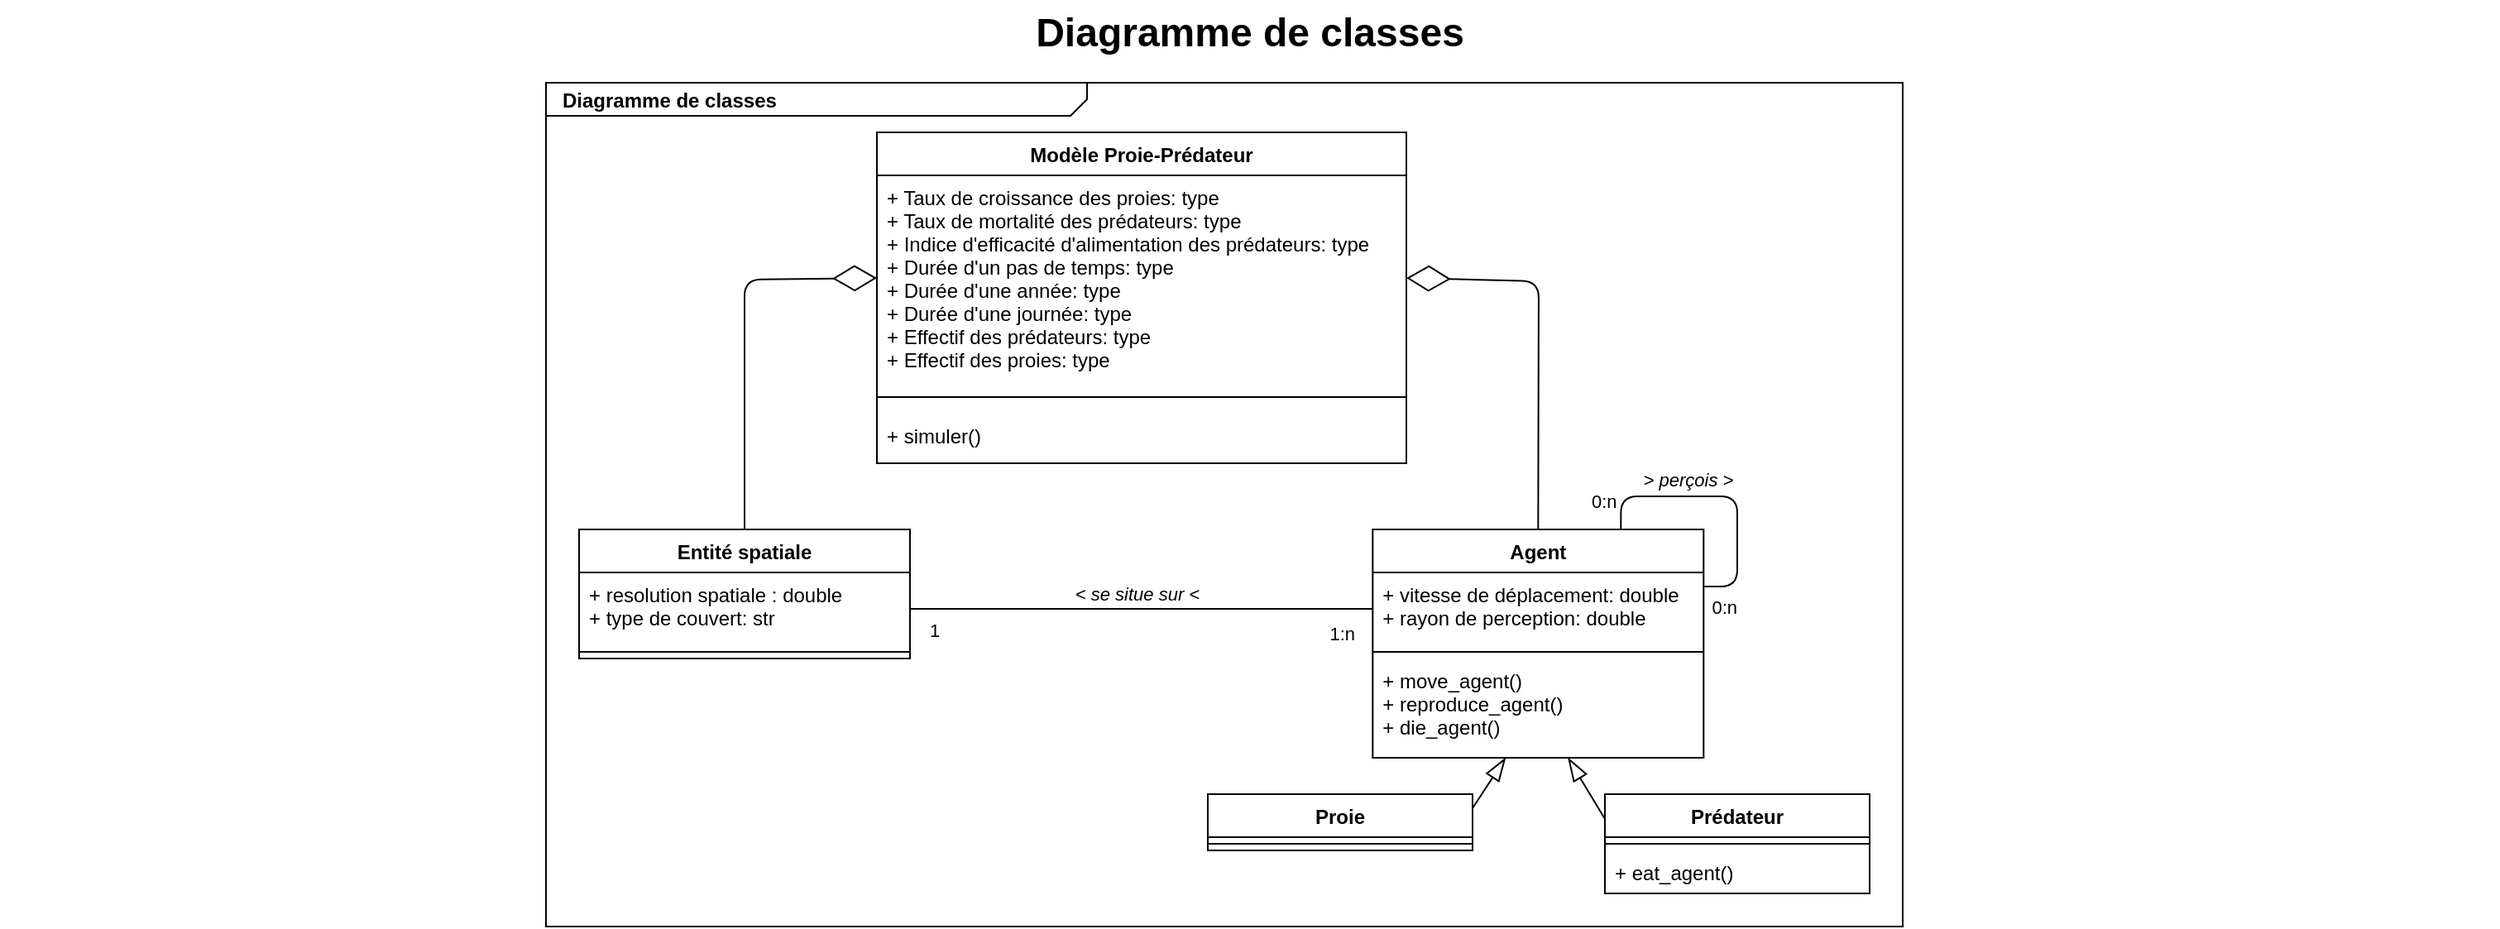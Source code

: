 <mxfile version="14.2.2" type="github" pages="3">
  <diagram name="Diagramme de classes" id="929967ad-93f9-6ef4-fab6-5d389245f69c">
    <mxGraphModel dx="1422" dy="808" grid="1" gridSize="10" guides="1" tooltips="1" connect="1" arrows="1" fold="1" page="1" pageScale="1.5" pageWidth="1169" pageHeight="826" background="none" math="0" shadow="0">
      <root>
        <mxCell id="0" style=";html=1;" />
        <mxCell id="1" style=";html=1;" parent="0" />
        <mxCell id="1672d66443f91eb5-1" value="&lt;p style=&quot;margin: 0px ; margin-top: 4px ; margin-left: 10px ; text-align: left&quot;&gt;&lt;b&gt;Diagramme de classes&lt;/b&gt;&lt;/p&gt;" style="html=1;strokeWidth=1;shape=mxgraph.sysml.package;html=1;overflow=fill;whiteSpace=wrap;fillColor=none;gradientColor=none;fontSize=12;align=center;labelX=327.64;" parent="1" vertex="1">
          <mxGeometry x="450" y="90" width="820" height="510" as="geometry" />
        </mxCell>
        <mxCell id="1672d66443f91eb5-23" value="Diagramme de classes" style="text;strokeColor=none;fillColor=none;html=1;fontSize=24;fontStyle=1;verticalAlign=middle;align=center;" parent="1" vertex="1">
          <mxGeometry x="120" y="40" width="1510" height="40" as="geometry" />
        </mxCell>
        <mxCell id="xyG2iwaesJb4Cfw7W2-A-1" value="Modèle Proie-Prédateur" style="swimlane;fontStyle=1;align=center;verticalAlign=top;childLayout=stackLayout;horizontal=1;startSize=26;horizontalStack=0;resizeParent=1;resizeParentMax=0;resizeLast=0;collapsible=1;marginBottom=0;" parent="1" vertex="1">
          <mxGeometry x="650" y="120" width="320" height="200" as="geometry" />
        </mxCell>
        <mxCell id="xyG2iwaesJb4Cfw7W2-A-2" value="+ Taux de croissance des proies: type&#xa;+ Taux de mortalité des prédateurs: type&#xa;+ Indice d&#39;efficacité d&#39;alimentation des prédateurs: type&#xa;+ Durée d&#39;un pas de temps: type&#xa;+ Durée d&#39;une année: type&#xa;+ Durée d&#39;une journée: type&#xa;+ Effectif des prédateurs: type&#xa;+ Effectif des proies: type" style="text;strokeColor=none;fillColor=none;align=left;verticalAlign=top;spacingLeft=4;spacingRight=4;overflow=hidden;rotatable=0;points=[[0,0.5],[1,0.5]];portConstraint=eastwest;" parent="xyG2iwaesJb4Cfw7W2-A-1" vertex="1">
          <mxGeometry y="26" width="320" height="124" as="geometry" />
        </mxCell>
        <mxCell id="xyG2iwaesJb4Cfw7W2-A-3" value="" style="line;strokeWidth=1;fillColor=none;align=left;verticalAlign=middle;spacingTop=-1;spacingLeft=3;spacingRight=3;rotatable=0;labelPosition=right;points=[];portConstraint=eastwest;" parent="xyG2iwaesJb4Cfw7W2-A-1" vertex="1">
          <mxGeometry y="150" width="320" height="20" as="geometry" />
        </mxCell>
        <mxCell id="xyG2iwaesJb4Cfw7W2-A-4" value="+ simuler()" style="text;strokeColor=none;fillColor=none;align=left;verticalAlign=top;spacingLeft=4;spacingRight=4;overflow=hidden;rotatable=0;points=[[0,0.5],[1,0.5]];portConstraint=eastwest;" parent="xyG2iwaesJb4Cfw7W2-A-1" vertex="1">
          <mxGeometry y="170" width="320" height="30" as="geometry" />
        </mxCell>
        <mxCell id="xyG2iwaesJb4Cfw7W2-A-5" value="Entité spatiale" style="swimlane;fontStyle=1;align=center;verticalAlign=top;childLayout=stackLayout;horizontal=1;startSize=26;horizontalStack=0;resizeParent=1;resizeParentMax=0;resizeLast=0;collapsible=1;marginBottom=0;" parent="1" vertex="1">
          <mxGeometry x="470" y="360" width="200" height="78" as="geometry" />
        </mxCell>
        <mxCell id="xyG2iwaesJb4Cfw7W2-A-6" value="+ resolution spatiale : double&#xa;+ type de couvert: str" style="text;strokeColor=none;fillColor=none;align=left;verticalAlign=top;spacingLeft=4;spacingRight=4;overflow=hidden;rotatable=0;points=[[0,0.5],[1,0.5]];portConstraint=eastwest;" parent="xyG2iwaesJb4Cfw7W2-A-5" vertex="1">
          <mxGeometry y="26" width="200" height="44" as="geometry" />
        </mxCell>
        <mxCell id="xyG2iwaesJb4Cfw7W2-A-7" value="" style="line;strokeWidth=1;fillColor=none;align=left;verticalAlign=middle;spacingTop=-1;spacingLeft=3;spacingRight=3;rotatable=0;labelPosition=right;points=[];portConstraint=eastwest;" parent="xyG2iwaesJb4Cfw7W2-A-5" vertex="1">
          <mxGeometry y="70" width="200" height="8" as="geometry" />
        </mxCell>
        <mxCell id="xyG2iwaesJb4Cfw7W2-A-9" value="Agent" style="swimlane;fontStyle=1;align=center;verticalAlign=top;childLayout=stackLayout;horizontal=1;startSize=26;horizontalStack=0;resizeParent=1;resizeParentMax=0;resizeLast=0;collapsible=1;marginBottom=0;" parent="1" vertex="1">
          <mxGeometry x="949.66" y="360" width="200" height="138" as="geometry" />
        </mxCell>
        <mxCell id="xyG2iwaesJb4Cfw7W2-A-10" value="+ vitesse de déplacement: double&#xa;+ rayon de perception: double" style="text;strokeColor=none;fillColor=none;align=left;verticalAlign=top;spacingLeft=4;spacingRight=4;overflow=hidden;rotatable=0;points=[[0,0.5],[1,0.5]];portConstraint=eastwest;" parent="xyG2iwaesJb4Cfw7W2-A-9" vertex="1">
          <mxGeometry y="26" width="200" height="44" as="geometry" />
        </mxCell>
        <mxCell id="xyG2iwaesJb4Cfw7W2-A-11" value="" style="line;strokeWidth=1;fillColor=none;align=left;verticalAlign=middle;spacingTop=-1;spacingLeft=3;spacingRight=3;rotatable=0;labelPosition=right;points=[];portConstraint=eastwest;" parent="xyG2iwaesJb4Cfw7W2-A-9" vertex="1">
          <mxGeometry y="70" width="200" height="8" as="geometry" />
        </mxCell>
        <mxCell id="xyG2iwaesJb4Cfw7W2-A-12" value="+ move_agent()&#xa;+ reproduce_agent()&#xa;+ die_agent()" style="text;strokeColor=none;fillColor=none;align=left;verticalAlign=top;spacingLeft=4;spacingRight=4;overflow=hidden;rotatable=0;points=[[0,0.5],[1,0.5]];portConstraint=eastwest;" parent="xyG2iwaesJb4Cfw7W2-A-9" vertex="1">
          <mxGeometry y="78" width="200" height="60" as="geometry" />
        </mxCell>
        <mxCell id="xyG2iwaesJb4Cfw7W2-A-13" value="Proie" style="swimlane;fontStyle=1;align=center;verticalAlign=top;childLayout=stackLayout;horizontal=1;startSize=26;horizontalStack=0;resizeParent=1;resizeParentMax=0;resizeLast=0;collapsible=1;marginBottom=0;" parent="1" vertex="1">
          <mxGeometry x="850" y="520" width="160" height="34" as="geometry" />
        </mxCell>
        <mxCell id="xyG2iwaesJb4Cfw7W2-A-15" value="" style="line;strokeWidth=1;fillColor=none;align=left;verticalAlign=middle;spacingTop=-1;spacingLeft=3;spacingRight=3;rotatable=0;labelPosition=right;points=[];portConstraint=eastwest;" parent="xyG2iwaesJb4Cfw7W2-A-13" vertex="1">
          <mxGeometry y="26" width="160" height="8" as="geometry" />
        </mxCell>
        <mxCell id="xyG2iwaesJb4Cfw7W2-A-17" value="Prédateur" style="swimlane;fontStyle=1;align=center;verticalAlign=top;childLayout=stackLayout;horizontal=1;startSize=26;horizontalStack=0;resizeParent=1;resizeParentMax=0;resizeLast=0;collapsible=1;marginBottom=0;" parent="1" vertex="1">
          <mxGeometry x="1090" y="520" width="160" height="60" as="geometry" />
        </mxCell>
        <mxCell id="xyG2iwaesJb4Cfw7W2-A-19" value="" style="line;strokeWidth=1;fillColor=none;align=left;verticalAlign=middle;spacingTop=-1;spacingLeft=3;spacingRight=3;rotatable=0;labelPosition=right;points=[];portConstraint=eastwest;" parent="xyG2iwaesJb4Cfw7W2-A-17" vertex="1">
          <mxGeometry y="26" width="160" height="8" as="geometry" />
        </mxCell>
        <mxCell id="xyG2iwaesJb4Cfw7W2-A-20" value="+ eat_agent()" style="text;strokeColor=none;fillColor=none;align=left;verticalAlign=top;spacingLeft=4;spacingRight=4;overflow=hidden;rotatable=0;points=[[0,0.5],[1,0.5]];portConstraint=eastwest;" parent="xyG2iwaesJb4Cfw7W2-A-17" vertex="1">
          <mxGeometry y="34" width="160" height="26" as="geometry" />
        </mxCell>
        <mxCell id="xyG2iwaesJb4Cfw7W2-A-31" value="" style="endArrow=diamondThin;endFill=0;endSize=24;html=1;shadow=0;entryX=1;entryY=0.5;entryDx=0;entryDy=0;exitX=0.5;exitY=0;exitDx=0;exitDy=0;" parent="1" source="xyG2iwaesJb4Cfw7W2-A-9" target="xyG2iwaesJb4Cfw7W2-A-2" edge="1">
          <mxGeometry width="160" relative="1" as="geometry">
            <mxPoint x="1040" y="320" as="sourcePoint" />
            <mxPoint x="1020" y="170" as="targetPoint" />
            <Array as="points">
              <mxPoint x="1050" y="210" />
            </Array>
          </mxGeometry>
        </mxCell>
        <mxCell id="xyG2iwaesJb4Cfw7W2-A-32" value="" style="endArrow=diamondThin;endFill=0;endSize=24;html=1;shadow=0;exitX=0.5;exitY=0;exitDx=0;exitDy=0;entryX=0;entryY=0.5;entryDx=0;entryDy=0;" parent="1" source="xyG2iwaesJb4Cfw7W2-A-5" target="xyG2iwaesJb4Cfw7W2-A-2" edge="1">
          <mxGeometry width="160" relative="1" as="geometry">
            <mxPoint x="800" y="430" as="sourcePoint" />
            <mxPoint x="960" y="430" as="targetPoint" />
            <Array as="points">
              <mxPoint x="570" y="209" />
            </Array>
          </mxGeometry>
        </mxCell>
        <mxCell id="xyG2iwaesJb4Cfw7W2-A-33" value="&lt;i&gt;&amp;lt; se situe sur &amp;lt;&lt;/i&gt;" style="endArrow=none;html=1;endSize=12;startArrow=none;startSize=14;startFill=0;edgeStyle=orthogonalEdgeStyle;shadow=0;entryX=0;entryY=0.5;entryDx=0;entryDy=0;exitX=1;exitY=0.5;exitDx=0;exitDy=0;endFill=0;" parent="1" source="xyG2iwaesJb4Cfw7W2-A-6" target="xyG2iwaesJb4Cfw7W2-A-10" edge="1">
          <mxGeometry x="0.053" y="13" relative="1" as="geometry">
            <mxPoint x="680" y="500" as="sourcePoint" />
            <mxPoint x="840" y="500" as="targetPoint" />
            <mxPoint x="-10" y="4" as="offset" />
          </mxGeometry>
        </mxCell>
        <mxCell id="xyG2iwaesJb4Cfw7W2-A-34" value="1" style="edgeLabel;resizable=0;html=1;align=left;verticalAlign=top;" parent="xyG2iwaesJb4Cfw7W2-A-33" connectable="0" vertex="1">
          <mxGeometry x="-1" relative="1" as="geometry">
            <mxPoint x="10" as="offset" />
          </mxGeometry>
        </mxCell>
        <mxCell id="xyG2iwaesJb4Cfw7W2-A-35" value="1:n" style="edgeLabel;resizable=0;html=1;align=right;verticalAlign=top;" parent="xyG2iwaesJb4Cfw7W2-A-33" connectable="0" vertex="1">
          <mxGeometry x="1" relative="1" as="geometry">
            <mxPoint x="-10" y="2" as="offset" />
          </mxGeometry>
        </mxCell>
        <mxCell id="z_pkJHjGNkmBGbpYLP2J-1" value="&lt;i&gt;&amp;gt; perçois &amp;gt;&lt;/i&gt;" style="endArrow=none;html=1;endSize=12;startArrow=none;startSize=14;startFill=0;edgeStyle=orthogonalEdgeStyle;exitX=0.75;exitY=0;exitDx=0;exitDy=0;endFill=0;entryX=1;entryY=0.25;entryDx=0;entryDy=0;" parent="1" source="xyG2iwaesJb4Cfw7W2-A-9" target="xyG2iwaesJb4Cfw7W2-A-9" edge="1">
          <mxGeometry x="-0.27" y="10" relative="1" as="geometry">
            <mxPoint x="859.66" y="390" as="sourcePoint" />
            <mxPoint x="1230" y="450" as="targetPoint" />
            <Array as="points">
              <mxPoint x="1100" y="340" />
              <mxPoint x="1170" y="340" />
              <mxPoint x="1170" y="395" />
            </Array>
            <mxPoint as="offset" />
          </mxGeometry>
        </mxCell>
        <mxCell id="z_pkJHjGNkmBGbpYLP2J-2" value="0:n" style="edgeLabel;resizable=0;html=1;align=left;verticalAlign=top;" parent="z_pkJHjGNkmBGbpYLP2J-1" connectable="0" vertex="1">
          <mxGeometry x="-1" relative="1" as="geometry">
            <mxPoint x="-19.66" y="-30" as="offset" />
          </mxGeometry>
        </mxCell>
        <mxCell id="z_pkJHjGNkmBGbpYLP2J-3" value="0:n" style="edgeLabel;resizable=0;html=1;align=right;verticalAlign=top;" parent="z_pkJHjGNkmBGbpYLP2J-1" connectable="0" vertex="1">
          <mxGeometry x="1" relative="1" as="geometry">
            <mxPoint x="20.55" as="offset" />
          </mxGeometry>
        </mxCell>
        <mxCell id="z_pkJHjGNkmBGbpYLP2J-13" value="" style="endArrow=blockThin;endFill=0;endSize=12;html=1;exitX=1;exitY=0.25;exitDx=0;exitDy=0;" parent="1" source="xyG2iwaesJb4Cfw7W2-A-13" target="xyG2iwaesJb4Cfw7W2-A-12" edge="1">
          <mxGeometry width="160" relative="1" as="geometry">
            <mxPoint x="920" y="530" as="sourcePoint" />
            <mxPoint x="1050" y="500" as="targetPoint" />
          </mxGeometry>
        </mxCell>
        <mxCell id="z_pkJHjGNkmBGbpYLP2J-14" value="" style="endArrow=blockThin;endFill=0;endSize=12;html=1;exitX=0;exitY=0.25;exitDx=0;exitDy=0;" parent="1" source="xyG2iwaesJb4Cfw7W2-A-17" target="xyG2iwaesJb4Cfw7W2-A-12" edge="1">
          <mxGeometry width="160" relative="1" as="geometry">
            <mxPoint x="1017" y="545" as="sourcePoint" />
            <mxPoint x="1050" y="500" as="targetPoint" />
          </mxGeometry>
        </mxCell>
      </root>
    </mxGraphModel>
  </diagram>
  <diagram id="YJ96Q_ON8Nzq6S2icYte" name="Diagramme d&#39;activité">
    <mxGraphModel dx="2591" dy="808" grid="1" gridSize="10" guides="1" tooltips="1" connect="1" arrows="1" fold="1" page="1" pageScale="1" pageWidth="1169" pageHeight="827" math="0" shadow="0">
      <root>
        <mxCell id="-lD-G96jLOce70aQTZSf-0" />
        <mxCell id="-lD-G96jLOce70aQTZSf-1" parent="-lD-G96jLOce70aQTZSf-0" />
        <mxCell id="WAzPYX1y24yjzCGJKDm--48" value="" style="rounded=0;whiteSpace=wrap;html=1;fillColor=#ffe6cc;strokeColor=#d79b00;container=0;" parent="-lD-G96jLOce70aQTZSf-1" vertex="1">
          <mxGeometry x="-190" y="73.5" width="190" height="310" as="geometry" />
        </mxCell>
        <mxCell id="WAzPYX1y24yjzCGJKDm--46" value="" style="rounded=0;whiteSpace=wrap;html=1;fillColor=#dae8fc;strokeColor=#6c8ebf;container=0;" parent="-lD-G96jLOce70aQTZSf-1" vertex="1">
          <mxGeometry x="-450" y="73.5" width="250" height="400" as="geometry" />
        </mxCell>
        <mxCell id="Z-4e8niW3eHl1xLzVtCP-11" value="" style="rounded=0;whiteSpace=wrap;html=1;fillColor=#f5f5f5;strokeColor=#666666;fontColor=#333333;container=0;" parent="-lD-G96jLOce70aQTZSf-1" vertex="1">
          <mxGeometry x="-1169" y="190" width="260" height="300" as="geometry" />
        </mxCell>
        <mxCell id="Z-4e8niW3eHl1xLzVtCP-9" value="" style="rounded=0;whiteSpace=wrap;html=1;fillColor=#f8cecc;strokeColor=#b85450;container=0;" parent="-lD-G96jLOce70aQTZSf-1" vertex="1">
          <mxGeometry x="-899" y="190" width="230" height="300" as="geometry" />
        </mxCell>
        <mxCell id="Z-4e8niW3eHl1xLzVtCP-12" value="" style="rounded=0;whiteSpace=wrap;html=1;fillColor=#fff2cc;strokeColor=#d6b656;container=0;" parent="-lD-G96jLOce70aQTZSf-1" vertex="1">
          <mxGeometry x="-650" y="73.5" width="190" height="190" as="geometry" />
        </mxCell>
        <mxCell id="WAzPYX1y24yjzCGJKDm--4" style="edgeStyle=orthogonalEdgeStyle;rounded=0;orthogonalLoop=1;jettySize=auto;html=1;exitX=0.5;exitY=1;exitDx=0;exitDy=0;entryX=0.5;entryY=0;entryDx=0;entryDy=0;" parent="-lD-G96jLOce70aQTZSf-1" source="WAzPYX1y24yjzCGJKDm--0" target="WAzPYX1y24yjzCGJKDm--1" edge="1">
          <mxGeometry relative="1" as="geometry" />
        </mxCell>
        <mxCell id="WAzPYX1y24yjzCGJKDm--0" value="Initialisation du modèle" style="rounded=1;whiteSpace=wrap;html=1;fillColor=#d5e8d4;strokeColor=#82b366;container=0;" parent="-lD-G96jLOce70aQTZSf-1" vertex="1">
          <mxGeometry x="-1109" y="255" width="160" height="35" as="geometry" />
        </mxCell>
        <mxCell id="WAzPYX1y24yjzCGJKDm--3" style="edgeStyle=orthogonalEdgeStyle;rounded=0;orthogonalLoop=1;jettySize=auto;html=1;exitX=0.5;exitY=1;exitDx=0;exitDy=0;entryX=0.5;entryY=0;entryDx=0;entryDy=0;" parent="-lD-G96jLOce70aQTZSf-1" source="WAzPYX1y24yjzCGJKDm--1" target="WAzPYX1y24yjzCGJKDm--2" edge="1">
          <mxGeometry relative="1" as="geometry" />
        </mxCell>
        <mxCell id="amKlilrcHBDQMn_6ihRr-15" style="edgeStyle=orthogonalEdgeStyle;rounded=0;sketch=0;orthogonalLoop=1;jettySize=auto;html=1;exitX=1;exitY=0.5;exitDx=0;exitDy=0;entryX=0;entryY=0.75;entryDx=0;entryDy=0;shadow=0;startArrow=none;startFill=0;endArrow=classicThin;endFill=1;strokeColor=#000000;" parent="-lD-G96jLOce70aQTZSf-1" source="WAzPYX1y24yjzCGJKDm--1" target="Z-4e8niW3eHl1xLzVtCP-9" edge="1">
          <mxGeometry relative="1" as="geometry">
            <Array as="points">
              <mxPoint x="-930" y="407" />
              <mxPoint x="-930" y="415" />
            </Array>
          </mxGeometry>
        </mxCell>
        <mxCell id="WAzPYX1y24yjzCGJKDm--1" value="Simulation par pas de temps" style="rounded=1;whiteSpace=wrap;html=1;fillColor=#f8cecc;strokeColor=#b85450;container=0;" parent="-lD-G96jLOce70aQTZSf-1" vertex="1">
          <mxGeometry x="-1110" y="390" width="161" height="35" as="geometry" />
        </mxCell>
        <mxCell id="WAzPYX1y24yjzCGJKDm--2" value="" style="ellipse;html=1;shape=endState;fillColor=#000000;strokeColor=#ff0000;container=0;" parent="-lD-G96jLOce70aQTZSf-1" vertex="1">
          <mxGeometry x="-1044.5" y="444" width="30" height="30" as="geometry" />
        </mxCell>
        <mxCell id="WAzPYX1y24yjzCGJKDm--5" value="" style="ellipse;html=1;shape=startState;fillColor=#000000;strokeColor=#ff0000;container=0;" parent="-lD-G96jLOce70aQTZSf-1" vertex="1">
          <mxGeometry x="-1044" y="210" width="30" height="30" as="geometry" />
        </mxCell>
        <mxCell id="WAzPYX1y24yjzCGJKDm--6" value="" style="edgeStyle=orthogonalEdgeStyle;html=1;verticalAlign=bottom;endArrow=open;endSize=8;strokeColor=#ff0000;entryX=0.5;entryY=0;entryDx=0;entryDy=0;" parent="-lD-G96jLOce70aQTZSf-1" source="WAzPYX1y24yjzCGJKDm--5" target="WAzPYX1y24yjzCGJKDm--0" edge="1">
          <mxGeometry relative="1" as="geometry">
            <mxPoint x="-1029" y="280" as="targetPoint" />
          </mxGeometry>
        </mxCell>
        <mxCell id="WAzPYX1y24yjzCGJKDm--8" value="Modèle proie-prédateur&lt;br&gt;&lt;span style=&quot;font-weight: normal&quot;&gt;&lt;font style=&quot;font-size: 25px&quot;&gt;&lt;i&gt;Diagramme d&#39;activité&lt;/i&gt;&lt;/font&gt;&lt;/span&gt;" style="text;html=1;strokeColor=none;fillColor=none;align=center;verticalAlign=middle;whiteSpace=wrap;rounded=0;container=0;strokeWidth=2;fontSize=36;fontStyle=1;labelBorderColor=#000000;" parent="-lD-G96jLOce70aQTZSf-1" vertex="1">
          <mxGeometry x="-1160" y="10" width="490" height="230" as="geometry" />
        </mxCell>
        <mxCell id="WAzPYX1y24yjzCGJKDm--85" style="edgeStyle=orthogonalEdgeStyle;rounded=0;orthogonalLoop=1;jettySize=auto;html=1;exitX=0.5;exitY=1;exitDx=0;exitDy=0;entryX=0.5;entryY=0;entryDx=0;entryDy=0;endArrow=open;endFill=0;strokeColor=#FF3333;" parent="-lD-G96jLOce70aQTZSf-1" source="WAzPYX1y24yjzCGJKDm--11" target="WAzPYX1y24yjzCGJKDm--18" edge="1">
          <mxGeometry relative="1" as="geometry" />
        </mxCell>
        <mxCell id="OKeTrEq2GPXzOtGkaMHF-20" style="edgeStyle=orthogonalEdgeStyle;rounded=0;sketch=0;jumpSize=4;orthogonalLoop=1;jettySize=auto;html=1;exitX=1;exitY=0.5;exitDx=0;exitDy=0;entryX=0.25;entryY=0;entryDx=0;entryDy=0;shadow=0;startArrow=none;startFill=0;startSize=14;endArrow=classicThin;endFill=1;endSize=8;strokeColor=#000000;fontSize=36;" parent="-lD-G96jLOce70aQTZSf-1" source="WAzPYX1y24yjzCGJKDm--11" target="WAzPYX1y24yjzCGJKDm--53" edge="1">
          <mxGeometry relative="1" as="geometry">
            <Array as="points">
              <mxPoint x="-679" y="295" />
              <mxPoint x="-679" y="50" />
              <mxPoint x="-550" y="50" />
            </Array>
          </mxGeometry>
        </mxCell>
        <mxCell id="WAzPYX1y24yjzCGJKDm--11" value="Faire agir les proies" style="rounded=1;whiteSpace=wrap;html=1;fillColor=#fff2cc;strokeColor=#d6b656;container=0;" parent="-lD-G96jLOce70aQTZSf-1" vertex="1">
          <mxGeometry x="-864" y="270" width="160" height="50" as="geometry" />
        </mxCell>
        <mxCell id="WAzPYX1y24yjzCGJKDm--13" value="" style="ellipse;html=1;shape=endState;fillColor=#000000;strokeColor=#ff0000;container=0;" parent="-lD-G96jLOce70aQTZSf-1" vertex="1">
          <mxGeometry x="-799" y="450" width="30" height="30" as="geometry" />
        </mxCell>
        <mxCell id="WAzPYX1y24yjzCGJKDm--86" style="edgeStyle=orthogonalEdgeStyle;rounded=0;orthogonalLoop=1;jettySize=auto;html=1;exitX=0.5;exitY=1;exitDx=0;exitDy=0;entryX=0.5;entryY=0;entryDx=0;entryDy=0;endArrow=open;endFill=0;strokeColor=#FF3333;" parent="-lD-G96jLOce70aQTZSf-1" source="WAzPYX1y24yjzCGJKDm--18" edge="1">
          <mxGeometry relative="1" as="geometry">
            <mxPoint x="-784" y="390" as="targetPoint" />
          </mxGeometry>
        </mxCell>
        <mxCell id="OKeTrEq2GPXzOtGkaMHF-21" style="edgeStyle=orthogonalEdgeStyle;rounded=0;sketch=0;jumpSize=4;orthogonalLoop=1;jettySize=auto;html=1;exitX=1;exitY=0.5;exitDx=0;exitDy=0;entryX=0.5;entryY=0;entryDx=0;entryDy=0;shadow=0;startArrow=none;startFill=0;startSize=14;endArrow=classicThin;endFill=1;endSize=8;strokeColor=#000000;fontSize=36;" parent="-lD-G96jLOce70aQTZSf-1" source="WAzPYX1y24yjzCGJKDm--18" target="WAzPYX1y24yjzCGJKDm--46" edge="1">
          <mxGeometry relative="1" as="geometry">
            <Array as="points">
              <mxPoint x="-679" y="355" />
              <mxPoint x="-679" y="50" />
              <mxPoint x="-325" y="50" />
            </Array>
          </mxGeometry>
        </mxCell>
        <mxCell id="WAzPYX1y24yjzCGJKDm--18" value="Faire agir les prédateurs" style="rounded=1;whiteSpace=wrap;html=1;fillColor=#dae8fc;strokeColor=#6c8ebf;container=0;" parent="-lD-G96jLOce70aQTZSf-1" vertex="1">
          <mxGeometry x="-864" y="330" width="160" height="50" as="geometry" />
        </mxCell>
        <mxCell id="WAzPYX1y24yjzCGJKDm--88" style="edgeStyle=orthogonalEdgeStyle;rounded=0;orthogonalLoop=1;jettySize=auto;html=1;exitX=0.5;exitY=1;exitDx=0;exitDy=0;entryX=0.5;entryY=0;entryDx=0;entryDy=0;endArrow=open;endFill=0;strokeColor=#FF3333;" parent="-lD-G96jLOce70aQTZSf-1" source="WAzPYX1y24yjzCGJKDm--20" target="WAzPYX1y24yjzCGJKDm--13" edge="1">
          <mxGeometry relative="1" as="geometry" />
        </mxCell>
        <mxCell id="OKeTrEq2GPXzOtGkaMHF-26" style="edgeStyle=orthogonalEdgeStyle;rounded=0;sketch=0;jumpSize=4;orthogonalLoop=1;jettySize=auto;html=1;exitX=1;exitY=0.5;exitDx=0;exitDy=0;entryX=0.5;entryY=0;entryDx=0;entryDy=0;shadow=0;startArrow=none;startFill=0;startSize=14;endArrow=classicThin;endFill=1;endSize=8;strokeColor=#000000;fontSize=36;" parent="-lD-G96jLOce70aQTZSf-1" source="WAzPYX1y24yjzCGJKDm--20" target="WAzPYX1y24yjzCGJKDm--48" edge="1">
          <mxGeometry relative="1" as="geometry">
            <Array as="points">
              <mxPoint x="-679" y="415" />
              <mxPoint x="-679" y="50" />
              <mxPoint x="-95" y="50" />
            </Array>
          </mxGeometry>
        </mxCell>
        <mxCell id="WAzPYX1y24yjzCGJKDm--20" value="Faire le bilan journalier" style="rounded=1;whiteSpace=wrap;html=1;fillColor=#ffe6cc;strokeColor=#d79b00;container=0;" parent="-lD-G96jLOce70aQTZSf-1" vertex="1">
          <mxGeometry x="-864" y="390" width="160" height="50" as="geometry" />
        </mxCell>
        <mxCell id="WAzPYX1y24yjzCGJKDm--84" style="edgeStyle=orthogonalEdgeStyle;rounded=0;orthogonalLoop=1;jettySize=auto;html=1;exitX=0.5;exitY=1;exitDx=0;exitDy=0;entryX=0.5;entryY=0;entryDx=0;entryDy=0;endArrow=open;endFill=0;strokeColor=#FF3333;" parent="-lD-G96jLOce70aQTZSf-1" source="WAzPYX1y24yjzCGJKDm--74" target="WAzPYX1y24yjzCGJKDm--80" edge="1">
          <mxGeometry relative="1" as="geometry" />
        </mxCell>
        <mxCell id="WAzPYX1y24yjzCGJKDm--74" value="Se déplacer aléatoirement" style="rounded=1;whiteSpace=wrap;html=1;fillColor=#fff2cc;strokeColor=#d6b656;container=0;" parent="-lD-G96jLOce70aQTZSf-1" vertex="1">
          <mxGeometry x="-630" y="133.5" width="150" height="20" as="geometry" />
        </mxCell>
        <mxCell id="WAzPYX1y24yjzCGJKDm--75" style="edgeStyle=orthogonalEdgeStyle;rounded=0;orthogonalLoop=1;jettySize=auto;html=1;exitX=0.5;exitY=1;exitDx=0;exitDy=0;entryX=0.5;entryY=0;entryDx=0;entryDy=0;endArrow=open;endFill=0;strokeColor=#FF3333;" parent="-lD-G96jLOce70aQTZSf-1" source="WAzPYX1y24yjzCGJKDm--70" target="WAzPYX1y24yjzCGJKDm--74" edge="1">
          <mxGeometry relative="1" as="geometry" />
        </mxCell>
        <mxCell id="WAzPYX1y24yjzCGJKDm--70" value="" style="ellipse;html=1;shape=startState;fillColor=#000000;strokeColor=#ff0000;container=0;" parent="-lD-G96jLOce70aQTZSf-1" vertex="1">
          <mxGeometry x="-570" y="93.5" width="30" height="30" as="geometry" />
        </mxCell>
        <mxCell id="WAzPYX1y24yjzCGJKDm--93" value="" style="edgeStyle=orthogonalEdgeStyle;html=1;verticalAlign=bottom;endArrow=open;endSize=8;strokeColor=#ff0000;" parent="-lD-G96jLOce70aQTZSf-1" source="WAzPYX1y24yjzCGJKDm--92" edge="1">
          <mxGeometry relative="1" as="geometry">
            <mxPoint x="-784" y="270" as="targetPoint" />
          </mxGeometry>
        </mxCell>
        <mxCell id="WAzPYX1y24yjzCGJKDm--73" value="" style="ellipse;html=1;shape=endState;fillColor=#000000;strokeColor=#ff0000;container=0;" parent="-lD-G96jLOce70aQTZSf-1" vertex="1">
          <mxGeometry x="-570" y="223.5" width="30" height="30" as="geometry" />
        </mxCell>
        <mxCell id="WAzPYX1y24yjzCGJKDm--82" style="edgeStyle=orthogonalEdgeStyle;rounded=0;orthogonalLoop=1;jettySize=auto;html=1;exitX=0.5;exitY=1;exitDx=0;exitDy=0;entryX=0.5;entryY=0;entryDx=0;entryDy=0;endArrow=open;endFill=0;strokeColor=#FF3333;" parent="-lD-G96jLOce70aQTZSf-1" source="WAzPYX1y24yjzCGJKDm--81" target="WAzPYX1y24yjzCGJKDm--73" edge="1">
          <mxGeometry relative="1" as="geometry" />
        </mxCell>
        <mxCell id="WAzPYX1y24yjzCGJKDm--83" style="edgeStyle=orthogonalEdgeStyle;rounded=0;orthogonalLoop=1;jettySize=auto;html=1;exitX=0.5;exitY=1;exitDx=0;exitDy=0;entryX=0.5;entryY=0;entryDx=0;entryDy=0;endArrow=open;endFill=0;strokeColor=#FF3333;" parent="-lD-G96jLOce70aQTZSf-1" source="WAzPYX1y24yjzCGJKDm--80" target="WAzPYX1y24yjzCGJKDm--81" edge="1">
          <mxGeometry x="-650" y="73.5" as="geometry" />
        </mxCell>
        <mxCell id="WAzPYX1y24yjzCGJKDm--80" value="Se nourrir" style="rounded=1;whiteSpace=wrap;html=1;fillColor=#fff2cc;strokeColor=#d6b656;container=0;" parent="-lD-G96jLOce70aQTZSf-1" vertex="1">
          <mxGeometry x="-630" y="163.5" width="150" height="20" as="geometry" />
        </mxCell>
        <mxCell id="WAzPYX1y24yjzCGJKDm--81" value="Se reproduire" style="rounded=1;whiteSpace=wrap;html=1;fillColor=#fff2cc;strokeColor=#d6b656;container=0;" parent="-lD-G96jLOce70aQTZSf-1" vertex="1">
          <mxGeometry x="-630" y="193.5" width="150" height="20" as="geometry" />
        </mxCell>
        <mxCell id="WAzPYX1y24yjzCGJKDm--7" value="Execution du modèle" style="text;html=1;strokeColor=none;fillColor=none;align=center;verticalAlign=middle;whiteSpace=wrap;rounded=0;container=0;fontStyle=3" parent="-lD-G96jLOce70aQTZSf-1" vertex="1">
          <mxGeometry x="-1039" y="190" width="130" height="20" as="geometry" />
        </mxCell>
        <mxCell id="WAzPYX1y24yjzCGJKDm--60" value="Simulation du pas de temps" style="text;html=1;strokeColor=none;fillColor=none;align=center;verticalAlign=middle;whiteSpace=wrap;rounded=0;container=0;fontStyle=3" parent="-lD-G96jLOce70aQTZSf-1" vertex="1">
          <mxGeometry x="-849" y="190" width="170" height="20" as="geometry" />
        </mxCell>
        <mxCell id="WAzPYX1y24yjzCGJKDm--92" value="" style="ellipse;html=1;shape=startState;fillColor=#000000;strokeColor=#ff0000;container=0;" parent="-lD-G96jLOce70aQTZSf-1" vertex="1">
          <mxGeometry x="-799" y="220" width="30" height="30" as="geometry" />
        </mxCell>
        <mxCell id="WAzPYX1y24yjzCGJKDm--56" value="Faire le bilan journalier" style="text;html=1;strokeColor=none;fillColor=none;align=center;verticalAlign=middle;whiteSpace=wrap;rounded=0;container=0;fontStyle=3" parent="-lD-G96jLOce70aQTZSf-1" vertex="1">
          <mxGeometry x="-140" y="73.5" width="140" height="20" as="geometry" />
        </mxCell>
        <mxCell id="WAzPYX1y24yjzCGJKDm--54" value="Faire agir les prédateurs" style="text;html=1;strokeColor=none;fillColor=none;align=center;verticalAlign=middle;whiteSpace=wrap;rounded=0;container=0;fontStyle=3" parent="-lD-G96jLOce70aQTZSf-1" vertex="1">
          <mxGeometry x="-350" y="73.5" width="150" height="20" as="geometry" />
        </mxCell>
        <mxCell id="WAzPYX1y24yjzCGJKDm--90" value="" style="ellipse;html=1;shape=startState;fillColor=#000000;strokeColor=#ff0000;container=0;" parent="-lD-G96jLOce70aQTZSf-1" vertex="1">
          <mxGeometry x="-370" y="93.5" width="30" height="30" as="geometry" />
        </mxCell>
        <mxCell id="WAzPYX1y24yjzCGJKDm--91" value="" style="edgeStyle=orthogonalEdgeStyle;html=1;verticalAlign=bottom;endArrow=open;endSize=8;strokeColor=#ff0000;entryX=0.5;entryY=0;entryDx=0;entryDy=0;" parent="-lD-G96jLOce70aQTZSf-1" source="WAzPYX1y24yjzCGJKDm--90" target="WAzPYX1y24yjzCGJKDm--94" edge="1">
          <mxGeometry x="-470" y="-116.5" as="geometry">
            <mxPoint x="-355" y="143.5" as="targetPoint" />
          </mxGeometry>
        </mxCell>
        <mxCell id="WAzPYX1y24yjzCGJKDm--97" style="edgeStyle=orthogonalEdgeStyle;rounded=0;orthogonalLoop=1;jettySize=auto;html=1;exitX=0.5;exitY=1;exitDx=0;exitDy=0;entryX=0.5;entryY=0;entryDx=0;entryDy=0;endArrow=open;endFill=0;strokeColor=#FF3333;" parent="-lD-G96jLOce70aQTZSf-1" source="WAzPYX1y24yjzCGJKDm--94" target="WAzPYX1y24yjzCGJKDm--95" edge="1">
          <mxGeometry relative="1" as="geometry" />
        </mxCell>
        <mxCell id="WAzPYX1y24yjzCGJKDm--94" value="Se déplacer aléatoirement" style="rounded=1;whiteSpace=wrap;html=1;fillColor=#dae8fc;strokeColor=#6c8ebf;container=0;" parent="-lD-G96jLOce70aQTZSf-1" vertex="1">
          <mxGeometry x="-430" y="133.5" width="150" height="20" as="geometry" />
        </mxCell>
        <mxCell id="WAzPYX1y24yjzCGJKDm--53" value="Faire agir les proies" style="text;html=1;strokeColor=none;fillColor=none;align=center;verticalAlign=middle;whiteSpace=wrap;rounded=0;container=0;fontStyle=3" parent="-lD-G96jLOce70aQTZSf-1" vertex="1">
          <mxGeometry x="-580" y="73.5" width="120" height="20" as="geometry" />
        </mxCell>
        <mxCell id="WAzPYX1y24yjzCGJKDm--95" value="Vérifier la présence de proies dans le voisinnage" style="rounded=1;whiteSpace=wrap;html=1;fillColor=#dae8fc;strokeColor=#6c8ebf;container=0;" parent="-lD-G96jLOce70aQTZSf-1" vertex="1">
          <mxGeometry x="-430" y="168.5" width="150" height="40" as="geometry" />
        </mxCell>
        <mxCell id="WAzPYX1y24yjzCGJKDm--99" value="" style="ellipse;html=1;shape=endState;fillColor=#000000;strokeColor=#ff0000;" parent="-lD-G96jLOce70aQTZSf-1" vertex="1">
          <mxGeometry x="-300" y="433.5" width="30" height="30" as="geometry" />
        </mxCell>
        <mxCell id="amKlilrcHBDQMn_6ihRr-0" value="&amp;nbsp;" style="endArrow=classicThin;html=1;endSize=12;startArrow=none;startSize=14;startFill=0;edgeStyle=orthogonalEdgeStyle;strokeColor=#000000;endFill=1;exitX=0.25;exitY=0;exitDx=0;exitDy=0;entryX=0;entryY=0.25;entryDx=0;entryDy=0;rounded=0;" parent="-lD-G96jLOce70aQTZSf-1" source="WAzPYX1y24yjzCGJKDm--1" target="WAzPYX1y24yjzCGJKDm--1" edge="1">
          <mxGeometry x="-0.84" y="-10" relative="1" as="geometry">
            <mxPoint x="-1014" y="310.76" as="sourcePoint" />
            <mxPoint x="-854" y="310.76" as="targetPoint" />
            <Array as="points">
              <mxPoint x="-1070" y="350" />
              <mxPoint x="-1140" y="350" />
              <mxPoint x="-1140" y="399" />
            </Array>
            <mxPoint x="10" y="10" as="offset" />
          </mxGeometry>
        </mxCell>
        <mxCell id="amKlilrcHBDQMn_6ihRr-3" value="sinon" style="endArrow=classicThin;html=1;endSize=8;startArrow=none;startSize=14;startFill=0;edgeStyle=orthogonalEdgeStyle;strokeColor=#000000;exitX=0.5;exitY=1;exitDx=0;exitDy=0;rounded=0;endFill=1;entryX=0.5;entryY=0;entryDx=0;entryDy=0;entryPerimeter=0;labelBackgroundColor=none;" parent="-lD-G96jLOce70aQTZSf-1" target="8yyJoCRA739IWVxWXs2L-15" edge="1">
          <mxGeometry x="-0.439" y="10" relative="1" as="geometry">
            <mxPoint x="-320" y="208.5" as="sourcePoint" />
            <mxPoint x="-295" y="328.5" as="targetPoint" />
            <Array as="points">
              <mxPoint x="-320" y="229" />
              <mxPoint x="-230" y="229" />
            </Array>
            <mxPoint as="offset" />
          </mxGeometry>
        </mxCell>
        <mxCell id="amKlilrcHBDQMn_6ihRr-6" value="si proies" style="endArrow=classicThin;html=1;endSize=8;startArrow=none;startSize=14;startFill=0;edgeStyle=orthogonalEdgeStyle;strokeColor=#000000;exitX=0.5;exitY=1;exitDx=0;exitDy=0;rounded=0;entryX=0.5;entryY=0;entryDx=0;entryDy=0;sketch=0;shadow=0;endFill=1;labelBackgroundColor=none;" parent="-lD-G96jLOce70aQTZSf-1" target="amKlilrcHBDQMn_6ihRr-7" edge="1">
          <mxGeometry x="0.13" y="-10" relative="1" as="geometry">
            <mxPoint x="-320" y="208.5" as="sourcePoint" />
            <mxPoint x="-377.5" y="248.5" as="targetPoint" />
            <Array as="points">
              <mxPoint x="-320" y="228.5" />
              <mxPoint x="-377" y="228.5" />
              <mxPoint x="-377" y="243.5" />
            </Array>
            <mxPoint as="offset" />
          </mxGeometry>
        </mxCell>
        <mxCell id="amKlilrcHBDQMn_6ihRr-7" value="Vérifier qu&#39;elles sont mortes" style="rounded=1;whiteSpace=wrap;html=1;container=0;fillColor=#647687;strokeColor=#314354;fontColor=#ffffff;" parent="-lD-G96jLOce70aQTZSf-1" vertex="1">
          <mxGeometry x="-425" y="243.5" width="95" height="30" as="geometry" />
        </mxCell>
        <mxCell id="OKeTrEq2GPXzOtGkaMHF-58" style="edgeStyle=orthogonalEdgeStyle;rounded=0;sketch=0;jumpSize=4;orthogonalLoop=1;jettySize=auto;html=1;exitX=1;exitY=0.5;exitDx=0;exitDy=0;entryX=0;entryY=0.5;entryDx=0;entryDy=0;entryPerimeter=0;shadow=0;startArrow=none;startFill=0;startSize=14;endArrow=classicThin;endFill=1;endSize=8;strokeColor=#000000;fontSize=12;" parent="-lD-G96jLOce70aQTZSf-1" source="amKlilrcHBDQMn_6ihRr-8" target="8yyJoCRA739IWVxWXs2L-15" edge="1">
          <mxGeometry relative="1" as="geometry" />
        </mxCell>
        <mxCell id="OKeTrEq2GPXzOtGkaMHF-68" style="edgeStyle=orthogonalEdgeStyle;rounded=0;sketch=0;jumpSize=4;orthogonalLoop=1;jettySize=auto;html=1;exitX=0;exitY=0.5;exitDx=0;exitDy=0;shadow=0;startArrow=none;startFill=0;startSize=14;endArrow=classicThin;endFill=1;endSize=8;strokeColor=#000000;fontSize=12;entryX=0;entryY=0.25;entryDx=0;entryDy=0;" parent="-lD-G96jLOce70aQTZSf-1" source="amKlilrcHBDQMn_6ihRr-8" target="OKeTrEq2GPXzOtGkaMHF-4" edge="1">
          <mxGeometry relative="1" as="geometry">
            <Array as="points">
              <mxPoint x="-470" y="329" />
              <mxPoint x="-470" y="537" />
            </Array>
          </mxGeometry>
        </mxCell>
        <mxCell id="amKlilrcHBDQMn_6ihRr-8" value="Manger" style="rounded=1;whiteSpace=wrap;html=1;container=0;fillColor=#6d8764;strokeColor=#3A5431;fontColor=#ffffff;" parent="-lD-G96jLOce70aQTZSf-1" vertex="1">
          <mxGeometry x="-440" y="318.5" width="80" height="20" as="geometry" />
        </mxCell>
        <mxCell id="amKlilrcHBDQMn_6ihRr-12" value="si mortes" style="endArrow=classicThin;html=1;endSize=8;startArrow=none;startSize=14;startFill=0;edgeStyle=orthogonalEdgeStyle;strokeColor=#000000;rounded=0;sketch=0;shadow=0;endFill=1;exitX=0.5;exitY=1;exitDx=0;exitDy=0;entryX=0.5;entryY=0;entryDx=0;entryDy=0;labelBackgroundColor=none;" parent="-lD-G96jLOce70aQTZSf-1" source="amKlilrcHBDQMn_6ihRr-7" target="amKlilrcHBDQMn_6ihRr-8" edge="1">
          <mxGeometry x="0.259" y="-14" relative="1" as="geometry">
            <mxPoint x="-377" y="283.5" as="sourcePoint" />
            <mxPoint x="-420" y="303.5" as="targetPoint" />
            <Array as="points">
              <mxPoint x="-377" y="293.5" />
              <mxPoint x="-400" y="293.5" />
            </Array>
            <mxPoint x="4" y="-10" as="offset" />
          </mxGeometry>
        </mxCell>
        <mxCell id="amKlilrcHBDQMn_6ihRr-13" value="sinon" style="endArrow=classicThin;html=1;endSize=8;startArrow=none;startSize=14;startFill=0;edgeStyle=orthogonalEdgeStyle;strokeColor=#000000;exitX=0.5;exitY=1;exitDx=0;exitDy=0;rounded=0;endFill=1;entryX=0.5;entryY=0;entryDx=0;entryDy=0;entryPerimeter=0;labelBackgroundColor=none;" parent="-lD-G96jLOce70aQTZSf-1" source="amKlilrcHBDQMn_6ihRr-7" target="8yyJoCRA739IWVxWXs2L-15" edge="1">
          <mxGeometry x="-0.624" y="10" relative="1" as="geometry">
            <mxPoint x="-342.5" y="303.5" as="sourcePoint" />
            <mxPoint x="-295.0" y="331" as="targetPoint" />
            <Array as="points">
              <mxPoint x="-378" y="294" />
              <mxPoint x="-230" y="294" />
            </Array>
            <mxPoint as="offset" />
          </mxGeometry>
        </mxCell>
        <mxCell id="8yyJoCRA739IWVxWXs2L-6" value="" style="strokeWidth=2;html=1;shape=mxgraph.flowchart.decision;whiteSpace=wrap;labelBackgroundColor=none;fontSize=36;fillColor=#000000;" parent="-lD-G96jLOce70aQTZSf-1" vertex="1">
          <mxGeometry x="-382.5" y="273.5" width="10" height="10" as="geometry" />
        </mxCell>
        <mxCell id="8yyJoCRA739IWVxWXs2L-8" value="" style="strokeWidth=2;html=1;shape=mxgraph.flowchart.decision;whiteSpace=wrap;labelBackgroundColor=none;fontSize=36;fillColor=#000000;" parent="-lD-G96jLOce70aQTZSf-1" vertex="1">
          <mxGeometry x="-325" y="208.5" width="10" height="10" as="geometry" />
        </mxCell>
        <mxCell id="8yyJoCRA739IWVxWXs2L-12" value="sinon" style="endArrow=classicThin;html=1;endSize=8;startArrow=none;startSize=14;startFill=0;edgeStyle=orthogonalEdgeStyle;strokeColor=#000000;rounded=0;sketch=0;shadow=0;endFill=1;exitX=0.5;exitY=1;exitDx=0;exitDy=0;exitPerimeter=0;entryX=0.5;entryY=0;entryDx=0;entryDy=0;labelBackgroundColor=none;" parent="-lD-G96jLOce70aQTZSf-1" source="8yyJoCRA739IWVxWXs2L-15" target="WAzPYX1y24yjzCGJKDm--99" edge="1">
          <mxGeometry x="0.052" y="-15" relative="1" as="geometry">
            <mxPoint x="-295.0" y="343.5" as="sourcePoint" />
            <mxPoint x="-295" y="373.5" as="targetPoint" />
            <Array as="points">
              <mxPoint x="-230" y="354" />
              <mxPoint x="-285" y="354" />
            </Array>
            <mxPoint as="offset" />
          </mxGeometry>
        </mxCell>
        <mxCell id="8yyJoCRA739IWVxWXs2L-15" value="" style="strokeWidth=2;html=1;shape=mxgraph.flowchart.decision;whiteSpace=wrap;labelBackgroundColor=none;fontSize=36;fillColor=#000000;" parent="-lD-G96jLOce70aQTZSf-1" vertex="1">
          <mxGeometry x="-235" y="323.5" width="10" height="10" as="geometry" />
        </mxCell>
        <mxCell id="OKeTrEq2GPXzOtGkaMHF-1" value="si energie&lt;br&gt;suffisante" style="endArrow=classicThin;html=1;endSize=8;startArrow=none;startSize=14;startFill=0;edgeStyle=orthogonalEdgeStyle;strokeColor=#000000;rounded=0;sketch=0;shadow=0;endFill=1;exitX=0.5;exitY=1;exitDx=0;exitDy=0;exitPerimeter=0;entryX=0.5;entryY=0;entryDx=0;entryDy=0;labelBackgroundColor=none;" parent="-lD-G96jLOce70aQTZSf-1" source="8yyJoCRA739IWVxWXs2L-15" target="OKeTrEq2GPXzOtGkaMHF-44" edge="1">
          <mxGeometry x="0.418" y="16" relative="1" as="geometry">
            <mxPoint x="-320.1" y="363.5" as="sourcePoint" />
            <mxPoint x="-350" y="353.5" as="targetPoint" />
            <Array as="points">
              <mxPoint x="-230" y="354" />
              <mxPoint x="-405" y="354" />
            </Array>
            <mxPoint as="offset" />
          </mxGeometry>
        </mxCell>
        <mxCell id="OKeTrEq2GPXzOtGkaMHF-4" value="" style="rounded=0;whiteSpace=wrap;html=1;fillColor=#6d8764;strokeColor=#3A5431;container=0;fontColor=#ffffff;" parent="-lD-G96jLOce70aQTZSf-1" vertex="1">
          <mxGeometry x="-447.5" y="481" width="189" height="222.5" as="geometry" />
        </mxCell>
        <mxCell id="OKeTrEq2GPXzOtGkaMHF-9" style="edgeStyle=orthogonalEdgeStyle;rounded=0;sketch=0;jumpSize=4;orthogonalLoop=1;jettySize=auto;html=1;exitX=0.5;exitY=1;exitDx=0;exitDy=0;entryX=0.5;entryY=0;entryDx=0;entryDy=0;shadow=0;startArrow=none;startFill=0;startSize=14;endArrow=open;endFill=0;endSize=8;fontSize=36;strokeColor=#FF0000;" parent="-lD-G96jLOce70aQTZSf-1" source="OKeTrEq2GPXzOtGkaMHF-5" target="OKeTrEq2GPXzOtGkaMHF-6" edge="1">
          <mxGeometry relative="1" as="geometry" />
        </mxCell>
        <mxCell id="OKeTrEq2GPXzOtGkaMHF-5" value="Choisir au hasard une des proies mortes et visible" style="rounded=1;whiteSpace=wrap;html=1;container=0;fillColor=#6d8764;strokeColor=#3A5431;fontColor=#ffffff;" parent="-lD-G96jLOce70aQTZSf-1" vertex="1">
          <mxGeometry x="-437.5" y="526" width="169" height="30" as="geometry" />
        </mxCell>
        <mxCell id="OKeTrEq2GPXzOtGkaMHF-6" value="Incémenter le nombre de proies mangées" style="rounded=1;whiteSpace=wrap;html=1;container=0;fillColor=#6d8764;strokeColor=#3A5431;fontColor=#ffffff;" parent="-lD-G96jLOce70aQTZSf-1" vertex="1">
          <mxGeometry x="-437.5" y="571" width="169" height="30" as="geometry" />
        </mxCell>
        <mxCell id="OKeTrEq2GPXzOtGkaMHF-7" value="" style="ellipse;html=1;shape=startState;fillColor=#000000;strokeColor=#ff0000;labelBackgroundColor=none;fontSize=36;" parent="-lD-G96jLOce70aQTZSf-1" vertex="1">
          <mxGeometry x="-367.5" y="481" width="30" height="30" as="geometry" />
        </mxCell>
        <mxCell id="OKeTrEq2GPXzOtGkaMHF-8" value="" style="edgeStyle=orthogonalEdgeStyle;html=1;verticalAlign=bottom;endArrow=open;endSize=8;strokeColor=#ff0000;shadow=0;fontSize=36;entryX=0.5;entryY=0;entryDx=0;entryDy=0;" parent="-lD-G96jLOce70aQTZSf-1" source="OKeTrEq2GPXzOtGkaMHF-7" target="OKeTrEq2GPXzOtGkaMHF-5" edge="1">
          <mxGeometry relative="1" as="geometry">
            <mxPoint x="-347.5" y="541" as="targetPoint" />
          </mxGeometry>
        </mxCell>
        <mxCell id="OKeTrEq2GPXzOtGkaMHF-10" value="" style="ellipse;html=1;shape=endState;fillColor=#000000;strokeColor=#ff0000;labelBackgroundColor=none;fontSize=36;" parent="-lD-G96jLOce70aQTZSf-1" vertex="1">
          <mxGeometry x="-367.5" y="667" width="30" height="30" as="geometry" />
        </mxCell>
        <mxCell id="OKeTrEq2GPXzOtGkaMHF-12" value="Manger" style="text;html=1;strokeColor=none;fillColor=none;align=center;verticalAlign=middle;whiteSpace=wrap;rounded=0;container=0;fontStyle=3" parent="-lD-G96jLOce70aQTZSf-1" vertex="1">
          <mxGeometry x="-308.5" y="480" width="50" height="20" as="geometry" />
        </mxCell>
        <mxCell id="OKeTrEq2GPXzOtGkaMHF-30" style="edgeStyle=orthogonalEdgeStyle;rounded=0;sketch=0;jumpSize=4;orthogonalLoop=1;jettySize=auto;html=1;exitX=0.5;exitY=1;exitDx=0;exitDy=0;entryX=0.5;entryY=0;entryDx=0;entryDy=0;shadow=0;startArrow=none;startFill=0;startSize=14;endArrow=classicThin;endFill=1;endSize=8;strokeColor=#000000;fontSize=36;" parent="-lD-G96jLOce70aQTZSf-1" source="OKeTrEq2GPXzOtGkaMHF-28" target="OKeTrEq2GPXzOtGkaMHF-29" edge="1">
          <mxGeometry relative="1" as="geometry" />
        </mxCell>
        <mxCell id="OKeTrEq2GPXzOtGkaMHF-28" value="Faire un décompte du nombre de reproductions et de morts des proies" style="rounded=1;whiteSpace=wrap;html=1;fillColor=#ffe6cc;strokeColor=#d79b00;container=0;" parent="-lD-G96jLOce70aQTZSf-1" vertex="1">
          <mxGeometry x="-175" y="143.5" width="160" height="50" as="geometry" />
        </mxCell>
        <mxCell id="OKeTrEq2GPXzOtGkaMHF-36" style="edgeStyle=orthogonalEdgeStyle;rounded=0;sketch=0;jumpSize=4;orthogonalLoop=1;jettySize=auto;html=1;exitX=0.5;exitY=1;exitDx=0;exitDy=0;entryX=0.5;entryY=0;entryDx=0;entryDy=0;shadow=0;startArrow=none;startFill=0;startSize=14;endArrow=classicThin;endFill=1;endSize=8;strokeColor=#000000;fontSize=36;" parent="-lD-G96jLOce70aQTZSf-1" source="OKeTrEq2GPXzOtGkaMHF-29" target="OKeTrEq2GPXzOtGkaMHF-35" edge="1">
          <mxGeometry relative="1" as="geometry" />
        </mxCell>
        <mxCell id="OKeTrEq2GPXzOtGkaMHF-29" value="Faire un décompte du nombre de reproductions et de morts des prédateurs" style="rounded=1;whiteSpace=wrap;html=1;fillColor=#ffe6cc;strokeColor=#d79b00;container=0;" parent="-lD-G96jLOce70aQTZSf-1" vertex="1">
          <mxGeometry x="-175" y="208.5" width="160" height="50" as="geometry" />
        </mxCell>
        <mxCell id="OKeTrEq2GPXzOtGkaMHF-31" value="" style="ellipse;html=1;shape=startState;fillColor=#000000;strokeColor=#ff0000;labelBackgroundColor=none;fontSize=36;" parent="-lD-G96jLOce70aQTZSf-1" vertex="1">
          <mxGeometry x="-110" y="98.5" width="30" height="30" as="geometry" />
        </mxCell>
        <mxCell id="OKeTrEq2GPXzOtGkaMHF-32" value="" style="edgeStyle=orthogonalEdgeStyle;html=1;verticalAlign=bottom;endArrow=open;endSize=8;strokeColor=#ff0000;shadow=0;fontSize=36;entryX=0.5;entryY=0;entryDx=0;entryDy=0;" parent="-lD-G96jLOce70aQTZSf-1" source="OKeTrEq2GPXzOtGkaMHF-31" target="OKeTrEq2GPXzOtGkaMHF-28" edge="1">
          <mxGeometry relative="1" as="geometry">
            <mxPoint x="-95" y="153.5" as="targetPoint" />
          </mxGeometry>
        </mxCell>
        <mxCell id="OKeTrEq2GPXzOtGkaMHF-33" value="" style="ellipse;html=1;shape=endState;fillColor=#000000;strokeColor=#ff0000;labelBackgroundColor=none;fontSize=36;" parent="-lD-G96jLOce70aQTZSf-1" vertex="1">
          <mxGeometry x="-110" y="343.5" width="30" height="30" as="geometry" />
        </mxCell>
        <mxCell id="OKeTrEq2GPXzOtGkaMHF-37" style="edgeStyle=orthogonalEdgeStyle;rounded=0;sketch=0;jumpSize=4;orthogonalLoop=1;jettySize=auto;html=1;exitX=0.5;exitY=1;exitDx=0;exitDy=0;entryX=0.5;entryY=0;entryDx=0;entryDy=0;shadow=0;startArrow=none;startFill=0;startSize=14;endArrow=classicThin;endFill=1;endSize=8;strokeColor=#000000;fontSize=36;" parent="-lD-G96jLOce70aQTZSf-1" source="OKeTrEq2GPXzOtGkaMHF-35" target="OKeTrEq2GPXzOtGkaMHF-33" edge="1">
          <mxGeometry relative="1" as="geometry" />
        </mxCell>
        <mxCell id="OKeTrEq2GPXzOtGkaMHF-35" value="Lorsque l&#39;un des types d&#39;agents disparaît, la simulation s&#39;arrête" style="rounded=1;whiteSpace=wrap;html=1;fillColor=#ffe6cc;strokeColor=#d79b00;container=0;" parent="-lD-G96jLOce70aQTZSf-1" vertex="1">
          <mxGeometry x="-175" y="273.5" width="160" height="50" as="geometry" />
        </mxCell>
        <mxCell id="OKeTrEq2GPXzOtGkaMHF-38" value="Tant que les deux types d&#39;agents sont présents: continuer la simulation" style="text;html=1;strokeColor=none;fillColor=none;align=center;verticalAlign=middle;whiteSpace=wrap;rounded=0;labelBackgroundColor=none;fontSize=12;" parent="-lD-G96jLOce70aQTZSf-1" vertex="1">
          <mxGeometry x="-1169" y="300" width="140" height="45" as="geometry" />
        </mxCell>
        <mxCell id="OKeTrEq2GPXzOtGkaMHF-46" style="edgeStyle=orthogonalEdgeStyle;rounded=0;sketch=0;jumpSize=4;orthogonalLoop=1;jettySize=auto;html=1;exitX=0.5;exitY=1;exitDx=0;exitDy=0;entryX=0.5;entryY=0;entryDx=0;entryDy=0;shadow=0;startArrow=none;startFill=0;startSize=14;endArrow=classicThin;endFill=1;endSize=8;strokeColor=#000000;fontSize=12;" parent="-lD-G96jLOce70aQTZSf-1" source="OKeTrEq2GPXzOtGkaMHF-44" target="OKeTrEq2GPXzOtGkaMHF-45" edge="1">
          <mxGeometry relative="1" as="geometry" />
        </mxCell>
        <mxCell id="OKeTrEq2GPXzOtGkaMHF-44" value="reproduction" style="rounded=1;whiteSpace=wrap;html=1;fillColor=#dae8fc;strokeColor=#6c8ebf;container=0;" parent="-lD-G96jLOce70aQTZSf-1" vertex="1">
          <mxGeometry x="-440" y="391" width="70" height="15" as="geometry" />
        </mxCell>
        <mxCell id="OKeTrEq2GPXzOtGkaMHF-47" style="edgeStyle=orthogonalEdgeStyle;rounded=0;sketch=0;jumpSize=4;orthogonalLoop=1;jettySize=auto;html=1;exitX=1;exitY=0.5;exitDx=0;exitDy=0;entryX=0;entryY=0.5;entryDx=0;entryDy=0;shadow=0;startArrow=none;startFill=0;startSize=14;endArrow=classicThin;endFill=1;endSize=8;strokeColor=#000000;fontSize=12;" parent="-lD-G96jLOce70aQTZSf-1" source="OKeTrEq2GPXzOtGkaMHF-45" target="WAzPYX1y24yjzCGJKDm--99" edge="1">
          <mxGeometry relative="1" as="geometry" />
        </mxCell>
        <mxCell id="OKeTrEq2GPXzOtGkaMHF-45" value="perte d&#39;energie" style="rounded=1;whiteSpace=wrap;html=1;fillColor=#dae8fc;strokeColor=#6c8ebf;container=0;" parent="-lD-G96jLOce70aQTZSf-1" vertex="1">
          <mxGeometry x="-447.5" y="441" width="82.5" height="15" as="geometry" />
        </mxCell>
        <mxCell id="OKeTrEq2GPXzOtGkaMHF-57" value="si energie&lt;br&gt;nulle" style="endArrow=classicThin;html=1;endSize=8;startArrow=none;startSize=14;startFill=0;edgeStyle=orthogonalEdgeStyle;strokeColor=#000000;rounded=0;sketch=0;shadow=0;endFill=1;exitX=0.5;exitY=1;exitDx=0;exitDy=0;exitPerimeter=0;entryX=0.5;entryY=0;entryDx=0;entryDy=0;labelBackgroundColor=none;" parent="-lD-G96jLOce70aQTZSf-1" source="8yyJoCRA739IWVxWXs2L-15" target="OKeTrEq2GPXzOtGkaMHF-63" edge="1">
          <mxGeometry x="-0.321" y="-30" relative="1" as="geometry">
            <mxPoint x="-140" y="338.5" as="sourcePoint" />
            <mxPoint x="-250" y="438.5" as="targetPoint" />
            <Array as="points">
              <mxPoint x="-230" y="350" />
              <mxPoint x="-230" y="350" />
            </Array>
            <mxPoint as="offset" />
          </mxGeometry>
        </mxCell>
        <mxCell id="OKeTrEq2GPXzOtGkaMHF-59" value="Gain d&#39;energie" style="rounded=1;whiteSpace=wrap;html=1;container=0;fillColor=#6d8764;strokeColor=#3A5431;fontColor=#ffffff;" parent="-lD-G96jLOce70aQTZSf-1" vertex="1">
          <mxGeometry x="-437.5" y="621" width="169" height="22.5" as="geometry" />
        </mxCell>
        <mxCell id="OKeTrEq2GPXzOtGkaMHF-61" style="edgeStyle=orthogonalEdgeStyle;rounded=0;sketch=0;jumpSize=4;orthogonalLoop=1;jettySize=auto;html=1;entryX=0.5;entryY=0;entryDx=0;entryDy=0;shadow=0;startArrow=none;startFill=0;startSize=14;endArrow=open;endFill=0;endSize=8;fontSize=36;strokeColor=#FF0000;" parent="-lD-G96jLOce70aQTZSf-1" target="OKeTrEq2GPXzOtGkaMHF-59" edge="1">
          <mxGeometry relative="1" as="geometry">
            <mxPoint x="-347.5" y="601" as="sourcePoint" />
            <mxPoint x="-337.5" y="581" as="targetPoint" />
            <Array as="points">
              <mxPoint x="-347.5" y="601" />
            </Array>
          </mxGeometry>
        </mxCell>
        <mxCell id="OKeTrEq2GPXzOtGkaMHF-62" style="edgeStyle=orthogonalEdgeStyle;rounded=0;sketch=0;jumpSize=4;orthogonalLoop=1;jettySize=auto;html=1;entryX=0.5;entryY=0;entryDx=0;entryDy=0;shadow=0;startArrow=none;startFill=0;startSize=14;endArrow=open;endFill=0;endSize=8;fontSize=36;strokeColor=#FF0000;" parent="-lD-G96jLOce70aQTZSf-1" source="OKeTrEq2GPXzOtGkaMHF-59" target="OKeTrEq2GPXzOtGkaMHF-10" edge="1">
          <mxGeometry relative="1" as="geometry">
            <mxPoint x="-347.5" y="651" as="sourcePoint" />
            <mxPoint x="-337.5" y="631" as="targetPoint" />
            <Array as="points" />
          </mxGeometry>
        </mxCell>
        <mxCell id="OKeTrEq2GPXzOtGkaMHF-65" style="edgeStyle=orthogonalEdgeStyle;rounded=0;sketch=0;jumpSize=4;orthogonalLoop=1;jettySize=auto;html=1;exitX=0;exitY=0.5;exitDx=0;exitDy=0;entryX=1;entryY=0.5;entryDx=0;entryDy=0;shadow=0;startArrow=none;startFill=0;startSize=14;endArrow=classicThin;endFill=1;endSize=8;strokeColor=#000000;fontSize=12;" parent="-lD-G96jLOce70aQTZSf-1" source="OKeTrEq2GPXzOtGkaMHF-63" target="WAzPYX1y24yjzCGJKDm--99" edge="1">
          <mxGeometry relative="1" as="geometry" />
        </mxCell>
        <mxCell id="OKeTrEq2GPXzOtGkaMHF-63" value="mort" style="rounded=1;whiteSpace=wrap;html=1;fillColor=#dae8fc;strokeColor=#6c8ebf;container=0;" parent="-lD-G96jLOce70aQTZSf-1" vertex="1">
          <mxGeometry x="-250" y="441" width="40" height="15" as="geometry" />
        </mxCell>
      </root>
    </mxGraphModel>
  </diagram>
  <diagram id="iXnMo9IfSfdoPnY5PXwL" name="Diagramme de séquence">
    <mxGraphModel dx="981" dy="557" grid="1" gridSize="10" guides="1" tooltips="1" connect="1" arrows="1" fold="1" page="1" pageScale="1" pageWidth="850" pageHeight="1100" math="0" shadow="0">
      <root>
        <mxCell id="CFrU_jUP3xaaMulCX0d9-0" />
        <mxCell id="CFrU_jUP3xaaMulCX0d9-1" parent="CFrU_jUP3xaaMulCX0d9-0" />
        <mxCell id="oUtcbWu0uk7-Khua64PO-38" value="" style="html=1;points=[];perimeter=orthogonalPerimeter;" parent="CFrU_jUP3xaaMulCX0d9-1" vertex="1">
          <mxGeometry x="50" y="220" width="20" height="870" as="geometry" />
        </mxCell>
        <mxCell id="oUtcbWu0uk7-Khua64PO-39" value="&lt;b&gt;Agent&lt;/b&gt;" style="shape=umlActor;verticalLabelPosition=bottom;verticalAlign=top;html=1;" parent="CFrU_jUP3xaaMulCX0d9-1" vertex="1">
          <mxGeometry x="45" y="120" width="30" height="60" as="geometry" />
        </mxCell>
        <mxCell id="oUtcbWu0uk7-Khua64PO-40" value="" style="html=1;points=[];perimeter=orthogonalPerimeter;" parent="CFrU_jUP3xaaMulCX0d9-1" vertex="1">
          <mxGeometry x="140" y="220" width="20" height="870" as="geometry" />
        </mxCell>
        <mxCell id="oUtcbWu0uk7-Khua64PO-41" style="edgeStyle=orthogonalEdgeStyle;rounded=0;orthogonalLoop=1;jettySize=auto;html=1;exitX=0.5;exitY=1;exitDx=0;exitDy=0;entryX=0.493;entryY=-0.001;entryDx=0;entryDy=0;entryPerimeter=0;endArrow=none;endFill=0;dashed=1;" parent="CFrU_jUP3xaaMulCX0d9-1" source="oUtcbWu0uk7-Khua64PO-42" target="oUtcbWu0uk7-Khua64PO-40" edge="1">
          <mxGeometry relative="1" as="geometry" />
        </mxCell>
        <mxCell id="oUtcbWu0uk7-Khua64PO-42" value="«Initialisation»&lt;br&gt;&lt;b&gt;Population&lt;/b&gt;" style="html=1;" parent="CFrU_jUP3xaaMulCX0d9-1" vertex="1">
          <mxGeometry x="105" y="120" width="90" height="40" as="geometry" />
        </mxCell>
        <mxCell id="oUtcbWu0uk7-Khua64PO-43" value="&lt;i&gt;dynamic&lt;/i&gt;" style="html=1;verticalAlign=bottom;endArrow=block;" parent="CFrU_jUP3xaaMulCX0d9-1" edge="1">
          <mxGeometry width="80" relative="1" as="geometry">
            <mxPoint x="71" y="219.31" as="sourcePoint" />
            <mxPoint x="140" y="219.31" as="targetPoint" />
          </mxGeometry>
        </mxCell>
        <mxCell id="oUtcbWu0uk7-Khua64PO-44" value="" style="html=1;points=[];perimeter=orthogonalPerimeter;fillColor=#E6E6E6;" parent="CFrU_jUP3xaaMulCX0d9-1" vertex="1">
          <mxGeometry x="150" y="230" width="20" height="850" as="geometry" />
        </mxCell>
        <mxCell id="oUtcbWu0uk7-Khua64PO-45" style="edgeStyle=orthogonalEdgeStyle;rounded=0;orthogonalLoop=1;jettySize=auto;html=1;exitX=0.5;exitY=1;exitDx=0;exitDy=0;endArrow=none;endFill=0;dashed=1;entryX=0.5;entryY=0;entryDx=0;entryDy=0;entryPerimeter=0;" parent="CFrU_jUP3xaaMulCX0d9-1" source="oUtcbWu0uk7-Khua64PO-46" target="oUtcbWu0uk7-Khua64PO-52" edge="1">
          <mxGeometry relative="1" as="geometry">
            <mxPoint x="287.5" y="560" as="targetPoint" />
            <Array as="points">
              <mxPoint x="288" y="555" />
              <mxPoint x="290" y="555" />
              <mxPoint x="290" y="990" />
            </Array>
          </mxGeometry>
        </mxCell>
        <mxCell id="oUtcbWu0uk7-Khua64PO-46" value="«agent»&lt;br&gt;&lt;b&gt;Animal&lt;/b&gt;" style="html=1;" parent="CFrU_jUP3xaaMulCX0d9-1" vertex="1">
          <mxGeometry x="240" y="120" width="95" height="40" as="geometry" />
        </mxCell>
        <mxCell id="oUtcbWu0uk7-Khua64PO-47" value="" style="html=1;points=[];perimeter=orthogonalPerimeter;fillColor=#E6E6E6;" parent="CFrU_jUP3xaaMulCX0d9-1" vertex="1">
          <mxGeometry x="160.06" y="1010.03" width="20" height="20" as="geometry" />
        </mxCell>
        <mxCell id="oUtcbWu0uk7-Khua64PO-48" value="if([self types_agents()] =/= 2)" style="edgeStyle=orthogonalEdgeStyle;html=1;align=left;spacingLeft=2;endArrow=block;rounded=0;entryX=1;entryY=0;dashed=1;dashPattern=1 1;labelBackgroundColor=none;" parent="CFrU_jUP3xaaMulCX0d9-1" target="oUtcbWu0uk7-Khua64PO-47" edge="1">
          <mxGeometry x="0.14" y="10" relative="1" as="geometry">
            <mxPoint x="170.06" y="990.03" as="sourcePoint" />
            <Array as="points">
              <mxPoint x="200.06" y="990.03" />
              <mxPoint x="200.06" y="1010.03" />
            </Array>
            <mxPoint as="offset" />
          </mxGeometry>
        </mxCell>
        <mxCell id="oUtcbWu0uk7-Khua64PO-49" value="" style="html=1;points=[];perimeter=orthogonalPerimeter;fillColor=#FFFFFF;" parent="CFrU_jUP3xaaMulCX0d9-1" vertex="1">
          <mxGeometry x="276.31" y="310" width="20" height="30" as="geometry" />
        </mxCell>
        <mxCell id="oUtcbWu0uk7-Khua64PO-50" value="End" style="html=1;verticalAlign=bottom;endArrow=open;dashed=1;endSize=8;dashPattern=1 1;entryX=0.997;entryY=1;entryDx=0;entryDy=0;entryPerimeter=0;exitX=0;exitY=1;exitDx=0;exitDy=0;exitPerimeter=0;" parent="CFrU_jUP3xaaMulCX0d9-1" edge="1">
          <mxGeometry x="-0.144" relative="1" as="geometry">
            <mxPoint x="140.06" y="1050" as="sourcePoint" />
            <mxPoint x="70.0" y="1050" as="targetPoint" />
            <mxPoint as="offset" />
          </mxGeometry>
        </mxCell>
        <mxCell id="oUtcbWu0uk7-Khua64PO-51" value="" style="html=1;points=[];perimeter=orthogonalPerimeter;fillColor=#FFFFFF;" parent="CFrU_jUP3xaaMulCX0d9-1" vertex="1">
          <mxGeometry x="277.5" y="350" width="20" height="630" as="geometry" />
        </mxCell>
        <mxCell id="oUtcbWu0uk7-Khua64PO-52" value="" style="html=1;points=[];perimeter=orthogonalPerimeter;fillColor=#FFFFFF;" parent="CFrU_jUP3xaaMulCX0d9-1" vertex="1">
          <mxGeometry x="277.56" y="950" width="20" height="20" as="geometry" />
        </mxCell>
        <mxCell id="oUtcbWu0uk7-Khua64PO-53" value="" style="html=1;points=[];perimeter=orthogonalPerimeter;fillColor=#E6E6E6;" parent="CFrU_jUP3xaaMulCX0d9-1" vertex="1">
          <mxGeometry x="160.06" y="240" width="20" height="70" as="geometry" />
        </mxCell>
        <mxCell id="oUtcbWu0uk7-Khua64PO-54" value="(* [self size()]) grow" style="edgeStyle=orthogonalEdgeStyle;html=1;align=left;spacingLeft=2;endArrow=block;rounded=0;entryX=1;entryY=0;" parent="CFrU_jUP3xaaMulCX0d9-1" target="oUtcbWu0uk7-Khua64PO-58" edge="1">
          <mxGeometry x="-1" y="14" relative="1" as="geometry">
            <mxPoint x="180.06" y="240" as="sourcePoint" />
            <Array as="points">
              <mxPoint x="200.06" y="240" />
            </Array>
            <mxPoint x="-10" y="4" as="offset" />
          </mxGeometry>
        </mxCell>
        <mxCell id="oUtcbWu0uk7-Khua64PO-55" value="add" style="html=1;verticalAlign=bottom;endArrow=block;entryX=-0.001;entryY=0.004;entryDx=0;entryDy=0;entryPerimeter=0;exitX=1;exitY=0.995;exitDx=0;exitDy=0;exitPerimeter=0;" parent="CFrU_jUP3xaaMulCX0d9-1" source="oUtcbWu0uk7-Khua64PO-53" target="oUtcbWu0uk7-Khua64PO-49" edge="1">
          <mxGeometry width="80" relative="1" as="geometry">
            <mxPoint x="180" y="250" as="sourcePoint" />
            <mxPoint x="270" y="250" as="targetPoint" />
          </mxGeometry>
        </mxCell>
        <mxCell id="oUtcbWu0uk7-Khua64PO-56" value="(* [self size()]) grow" style="edgeStyle=orthogonalEdgeStyle;html=1;align=left;spacingLeft=2;endArrow=block;rounded=0;entryX=1;entryY=0;" parent="CFrU_jUP3xaaMulCX0d9-1" edge="1">
          <mxGeometry x="-1" y="14" relative="1" as="geometry">
            <mxPoint x="180.06" y="240" as="sourcePoint" />
            <Array as="points">
              <mxPoint x="200.06" y="240" />
            </Array>
            <mxPoint x="190.06" y="260" as="targetPoint" />
            <mxPoint x="-10" y="4" as="offset" />
          </mxGeometry>
        </mxCell>
        <mxCell id="oUtcbWu0uk7-Khua64PO-57" value="" style="html=1;points=[];perimeter=orthogonalPerimeter;fillColor=#E6E6E6;" parent="CFrU_jUP3xaaMulCX0d9-1" vertex="1">
          <mxGeometry x="160.06" y="240" width="20" height="70" as="geometry" />
        </mxCell>
        <mxCell id="oUtcbWu0uk7-Khua64PO-58" value="" style="html=1;points=[];perimeter=orthogonalPerimeter;fillColor=#FFFFFF;" parent="CFrU_jUP3xaaMulCX0d9-1" vertex="1">
          <mxGeometry x="170.06" y="260" width="20" height="40" as="geometry" />
        </mxCell>
        <mxCell id="oUtcbWu0uk7-Khua64PO-60" value="&lt;span style=&quot;text-align: left&quot;&gt;(* [self size()])&lt;br&gt;diminish&lt;/span&gt;" style="html=1;verticalAlign=bottom;endArrow=open;dashed=1;endSize=8;entryX=1.002;entryY=0.759;entryDx=0;entryDy=0;entryPerimeter=0;labelBackgroundColor=none;" parent="CFrU_jUP3xaaMulCX0d9-1" edge="1">
          <mxGeometry x="0.091" relative="1" as="geometry">
            <mxPoint x="277.52" y="970" as="sourcePoint" />
            <mxPoint x="170.06" y="969.41" as="targetPoint" />
            <mxPoint as="offset" />
          </mxGeometry>
        </mxCell>
        <mxCell id="oUtcbWu0uk7-Khua64PO-61" value="remove" style="edgeStyle=orthogonalEdgeStyle;html=1;align=left;spacingLeft=2;endArrow=block;rounded=0;exitX=0.997;exitY=0.998;exitDx=0;exitDy=0;exitPerimeter=0;entryX=1.005;entryY=0.003;entryDx=0;entryDy=0;entryPerimeter=0;labelBackgroundColor=none;" parent="CFrU_jUP3xaaMulCX0d9-1" target="oUtcbWu0uk7-Khua64PO-52" edge="1" source="oUtcbWu0uk7-Khua64PO-70">
          <mxGeometry x="-0.117" relative="1" as="geometry">
            <mxPoint x="304.04" y="910" as="sourcePoint" />
            <Array as="points">
              <mxPoint x="336.06" y="920" />
              <mxPoint x="336.06" y="950" />
            </Array>
            <mxPoint x="300.06" y="950" as="targetPoint" />
            <mxPoint as="offset" />
          </mxGeometry>
        </mxCell>
        <mxCell id="oUtcbWu0uk7-Khua64PO-62" value="if(energy &amp;gt; required_energy_to_breed&lt;br&gt;&amp;amp; age &amp;gt;= minimum_breeding_age&lt;br&gt;&amp;amp; sex = breeding_gender)" style="edgeStyle=orthogonalEdgeStyle;html=1;align=left;spacingLeft=2;endArrow=block;rounded=0;entryX=1;entryY=0;exitX=1.001;exitY=0.182;exitDx=0;exitDy=0;exitPerimeter=0;labelBackgroundColor=none;" parent="CFrU_jUP3xaaMulCX0d9-1" edge="1">
          <mxGeometry x="0.276" relative="1" as="geometry">
            <mxPoint x="319.94" y="620.98" as="sourcePoint" />
            <Array as="points">
              <mxPoint x="349.96" y="590" />
              <mxPoint x="349.96" y="620" />
            </Array>
            <mxPoint x="329.87" y="620.2" as="targetPoint" />
            <mxPoint as="offset" />
          </mxGeometry>
        </mxCell>
        <mxCell id="oUtcbWu0uk7-Khua64PO-63" value="" style="html=1;points=[];perimeter=orthogonalPerimeter;fillColor=#E6E6E6;" parent="CFrU_jUP3xaaMulCX0d9-1" vertex="1">
          <mxGeometry x="289.91" y="380" width="20" height="420" as="geometry" />
        </mxCell>
        <mxCell id="oUtcbWu0uk7-Khua64PO-64" value="init()" style="html=1;verticalAlign=bottom;endArrow=block;labelBackgroundColor=none;" parent="CFrU_jUP3xaaMulCX0d9-1" edge="1">
          <mxGeometry width="80" relative="1" as="geometry">
            <mxPoint x="319.92" y="660.2" as="sourcePoint" />
            <mxPoint x="539.92" y="660.2" as="targetPoint" />
          </mxGeometry>
        </mxCell>
        <mxCell id="oUtcbWu0uk7-Khua64PO-66" value="setLifespan()" style="html=1;verticalAlign=bottom;endArrow=block;labelBackgroundColor=none;" parent="CFrU_jUP3xaaMulCX0d9-1" edge="1">
          <mxGeometry width="80" relative="1" as="geometry">
            <mxPoint x="319.97" y="700.0" as="sourcePoint" />
            <mxPoint x="539.97" y="700.0" as="targetPoint" />
          </mxGeometry>
        </mxCell>
        <mxCell id="oUtcbWu0uk7-Khua64PO-67" value="setEnergy()" style="html=1;verticalAlign=bottom;endArrow=block;labelBackgroundColor=none;" parent="CFrU_jUP3xaaMulCX0d9-1" edge="1">
          <mxGeometry width="80" relative="1" as="geometry">
            <mxPoint x="319.92" y="740.09" as="sourcePoint" />
            <mxPoint x="539.92" y="740.09" as="targetPoint" />
          </mxGeometry>
        </mxCell>
        <mxCell id="oUtcbWu0uk7-Khua64PO-68" value="" style="html=1;points=[];perimeter=orthogonalPerimeter;fillColor=#E6E6E6;" parent="CFrU_jUP3xaaMulCX0d9-1" vertex="1">
          <mxGeometry x="289.93" y="830" width="20" height="100" as="geometry" />
        </mxCell>
        <mxCell id="oUtcbWu0uk7-Khua64PO-69" value="else" style="html=1;verticalAlign=bottom;endArrow=block;exitX=0.002;exitY=1;exitDx=0;exitDy=0;exitPerimeter=0;entryX=1;entryY=0.004;entryDx=0;entryDy=0;entryPerimeter=0;labelBackgroundColor=none;" parent="CFrU_jUP3xaaMulCX0d9-1" target="oUtcbWu0uk7-Khua64PO-68" edge="1">
          <mxGeometry x="1" y="10" width="80" relative="1" as="geometry">
            <mxPoint x="289.97" y="800" as="sourcePoint" />
            <mxPoint x="440.02" y="660" as="targetPoint" />
            <mxPoint x="3" y="7" as="offset" />
          </mxGeometry>
        </mxCell>
        <mxCell id="oUtcbWu0uk7-Khua64PO-70" value="" style="html=1;points=[];perimeter=orthogonalPerimeter;fillColor=#E6E6E6;" parent="CFrU_jUP3xaaMulCX0d9-1" vertex="1">
          <mxGeometry x="299.98" y="860" width="20" height="60" as="geometry" />
        </mxCell>
        <mxCell id="oUtcbWu0uk7-Khua64PO-71" value="" style="html=1;points=[];perimeter=orthogonalPerimeter;fillColor=#E6E6E6;" parent="CFrU_jUP3xaaMulCX0d9-1" vertex="1">
          <mxGeometry x="299.96" y="410" width="20" height="360" as="geometry" />
        </mxCell>
        <mxCell id="oUtcbWu0uk7-Khua64PO-72" value="" style="html=1;points=[];perimeter=orthogonalPerimeter;fillColor=#FFFFFF;" parent="CFrU_jUP3xaaMulCX0d9-1" vertex="1">
          <mxGeometry x="309.87" y="620.2" width="20" height="40" as="geometry" />
        </mxCell>
        <mxCell id="oUtcbWu0uk7-Khua64PO-73" value="if(distance proie &amp;lt;= distance vision)" style="text;html=1;strokeColor=none;fillColor=none;align=left;verticalAlign=middle;whiteSpace=wrap;rounded=0;" parent="CFrU_jUP3xaaMulCX0d9-1" vertex="1">
          <mxGeometry x="309.87" y="360" width="200.04" height="20" as="geometry" />
        </mxCell>
        <mxCell id="oUtcbWu0uk7-Khua64PO-75" value="&lt;span style=&quot;font-size: 12px&quot;&gt;getEnergy(prey)&lt;/span&gt;" style="edgeStyle=orthogonalEdgeStyle;html=1;align=left;spacingLeft=2;endArrow=block;rounded=0;labelBackgroundColor=none;exitX=0.995;exitY=0.064;exitDx=0;exitDy=0;exitPerimeter=0;" parent="CFrU_jUP3xaaMulCX0d9-1" target="oUtcbWu0uk7-Khua64PO-74" edge="1">
          <mxGeometry x="0.091" relative="1" as="geometry">
            <mxPoint x="320.1" y="440.03" as="sourcePoint" />
            <Array as="points">
              <mxPoint x="355.14" y="440.03" />
              <mxPoint x="355.14" y="460.03" />
            </Array>
            <mxPoint as="offset" />
          </mxGeometry>
        </mxCell>
        <mxCell id="941zGLsT_u9a_W1sjSUt-0" style="edgeStyle=orthogonalEdgeStyle;rounded=0;orthogonalLoop=1;jettySize=auto;html=1;exitX=0.5;exitY=1;exitDx=0;exitDy=0;endArrow=none;endFill=0;dashed=1;" edge="1" parent="CFrU_jUP3xaaMulCX0d9-1" source="941zGLsT_u9a_W1sjSUt-3">
          <mxGeometry relative="1" as="geometry">
            <mxPoint x="550" y="1080" as="targetPoint" />
            <Array as="points" />
          </mxGeometry>
        </mxCell>
        <mxCell id="941zGLsT_u9a_W1sjSUt-1" value="«child»&lt;br&gt;&lt;b&gt;Animal&lt;/b&gt;" style="html=1;" vertex="1" parent="CFrU_jUP3xaaMulCX0d9-1">
          <mxGeometry x="502.35" y="120" width="95" height="40" as="geometry" />
        </mxCell>
        <mxCell id="941zGLsT_u9a_W1sjSUt-3" value="" style="html=1;points=[];perimeter=orthogonalPerimeter;fillColor=#FFFFFF;" vertex="1" parent="CFrU_jUP3xaaMulCX0d9-1">
          <mxGeometry x="539.85" y="740.09" width="20" height="20" as="geometry" />
        </mxCell>
        <mxCell id="941zGLsT_u9a_W1sjSUt-4" style="edgeStyle=orthogonalEdgeStyle;rounded=0;orthogonalLoop=1;jettySize=auto;html=1;exitX=0.5;exitY=1;exitDx=0;exitDy=0;endArrow=none;endFill=0;dashed=1;entryX=0.5;entryY=0;entryDx=0;entryDy=0;entryPerimeter=0;" edge="1" parent="CFrU_jUP3xaaMulCX0d9-1" source="941zGLsT_u9a_W1sjSUt-1" target="941zGLsT_u9a_W1sjSUt-3">
          <mxGeometry relative="1" as="geometry">
            <mxPoint x="549.96" y="810" as="targetPoint" />
            <Array as="points" />
            <mxPoint x="550" y="120" as="sourcePoint" />
          </mxGeometry>
        </mxCell>
        <mxCell id="oUtcbWu0uk7-Khua64PO-65" value="" style="html=1;points=[];perimeter=orthogonalPerimeter;fillColor=#FFFFFF;" parent="CFrU_jUP3xaaMulCX0d9-1" vertex="1">
          <mxGeometry x="540.01" y="660.2" width="20" height="20" as="geometry" />
        </mxCell>
        <mxCell id="941zGLsT_u9a_W1sjSUt-2" value="" style="html=1;points=[];perimeter=orthogonalPerimeter;fillColor=#FFFFFF;" vertex="1" parent="CFrU_jUP3xaaMulCX0d9-1">
          <mxGeometry x="540.01" y="700.29" width="20" height="20" as="geometry" />
        </mxCell>
        <mxCell id="oUtcbWu0uk7-Khua64PO-74" value="" style="html=1;points=[];perimeter=orthogonalPerimeter;align=left;fillColor=#E6E6E6;" parent="CFrU_jUP3xaaMulCX0d9-1" vertex="1">
          <mxGeometry x="309.93" y="440.03" width="20.08" height="130" as="geometry" />
        </mxCell>
        <mxCell id="941zGLsT_u9a_W1sjSUt-7" value="if(energy == 0)" style="text;html=1;strokeColor=none;fillColor=none;align=left;verticalAlign=middle;whiteSpace=wrap;rounded=0;" vertex="1" parent="CFrU_jUP3xaaMulCX0d9-1">
          <mxGeometry x="319.98" y="845" width="90.08" height="15" as="geometry" />
        </mxCell>
        <mxCell id="941zGLsT_u9a_W1sjSUt-8" value="else" style="html=1;verticalAlign=bottom;endArrow=block;exitX=0.997;exitY=1;exitDx=0;exitDy=0;exitPerimeter=0;entryX=0.997;entryY=1;entryDx=0;entryDy=0;entryPerimeter=0;labelBackgroundColor=none;" edge="1" parent="CFrU_jUP3xaaMulCX0d9-1" source="oUtcbWu0uk7-Khua64PO-71" target="oUtcbWu0uk7-Khua64PO-63">
          <mxGeometry x="-1" y="10" width="80" relative="1" as="geometry">
            <mxPoint x="324.94" y="830" as="sourcePoint" />
            <mxPoint x="310" y="840" as="targetPoint" />
            <mxPoint x="1" y="-3" as="offset" />
          </mxGeometry>
        </mxCell>
        <mxCell id="941zGLsT_u9a_W1sjSUt-9" value="" style="shape=umlDestroy;whiteSpace=wrap;html=1;strokeWidth=3;fillColor=#E6E6E6;" vertex="1" parent="CFrU_jUP3xaaMulCX0d9-1">
          <mxGeometry x="278.81" y="950" width="17.5" height="20" as="geometry" />
        </mxCell>
        <mxCell id="941zGLsT_u9a_W1sjSUt-10" value="if(chasse =successful)" style="text;html=1;strokeColor=none;fillColor=none;align=left;verticalAlign=middle;whiteSpace=wrap;rounded=0;" vertex="1" parent="CFrU_jUP3xaaMulCX0d9-1">
          <mxGeometry x="319.96" y="390" width="200.04" height="20" as="geometry" />
        </mxCell>
        <mxCell id="941zGLsT_u9a_W1sjSUt-11" value="&lt;span style=&quot;font-size: 12px&quot;&gt;setEnergy(self getEnergy())&lt;/span&gt;" style="edgeStyle=orthogonalEdgeStyle;html=1;align=left;spacingLeft=2;endArrow=block;rounded=0;entryX=1;entryY=0;labelBackgroundColor=none;exitX=1.004;exitY=0.277;exitDx=0;exitDy=0;exitPerimeter=0;" edge="1" parent="CFrU_jUP3xaaMulCX0d9-1" target="941zGLsT_u9a_W1sjSUt-12">
          <mxGeometry x="0.091" relative="1" as="geometry">
            <mxPoint x="330.09" y="483.27" as="sourcePoint" />
            <Array as="points">
              <mxPoint x="363.14" y="480.03" />
              <mxPoint x="363.14" y="500.03" />
            </Array>
            <mxPoint as="offset" />
          </mxGeometry>
        </mxCell>
        <mxCell id="941zGLsT_u9a_W1sjSUt-12" value="" style="html=1;points=[];perimeter=orthogonalPerimeter;align=left;" vertex="1" parent="CFrU_jUP3xaaMulCX0d9-1">
          <mxGeometry x="320.1" y="500.04" width="20.04" height="40" as="geometry" />
        </mxCell>
        <mxCell id="5ZSySZaQBHS_rAFr0AvP-0" value="Modèle proie-prédateur&lt;br&gt;&lt;span style=&quot;font-weight: normal&quot;&gt;&lt;font style=&quot;font-size: 25px&quot;&gt;&lt;i&gt;Diagramme de séquence&lt;/i&gt;&lt;/font&gt;&lt;/span&gt;" style="text;html=1;strokeColor=none;fillColor=none;align=center;verticalAlign=middle;whiteSpace=wrap;rounded=0;container=0;strokeWidth=2;fontSize=36;fontStyle=1;labelBorderColor=#000000;" vertex="1" parent="CFrU_jUP3xaaMulCX0d9-1">
          <mxGeometry x="425" y="10" width="420" height="90" as="geometry" />
        </mxCell>
      </root>
    </mxGraphModel>
  </diagram>
</mxfile>
